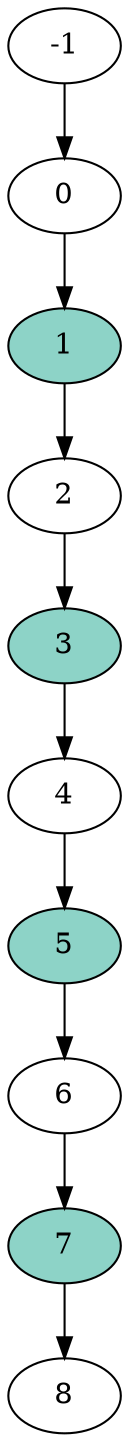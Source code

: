 digraph statespace {
node [colorscheme="set312" style=wedged]
-1 -> 0
1 [style=filled fillcolor=1]
0 -> 1
1 -> 2
3 [style=filled fillcolor=1]
2 -> 3
3 -> 4
5 [style=filled fillcolor=1]
4 -> 5
5 -> 6
7 [style=filled fillcolor=1]
6 -> 7
7 -> 8
}

